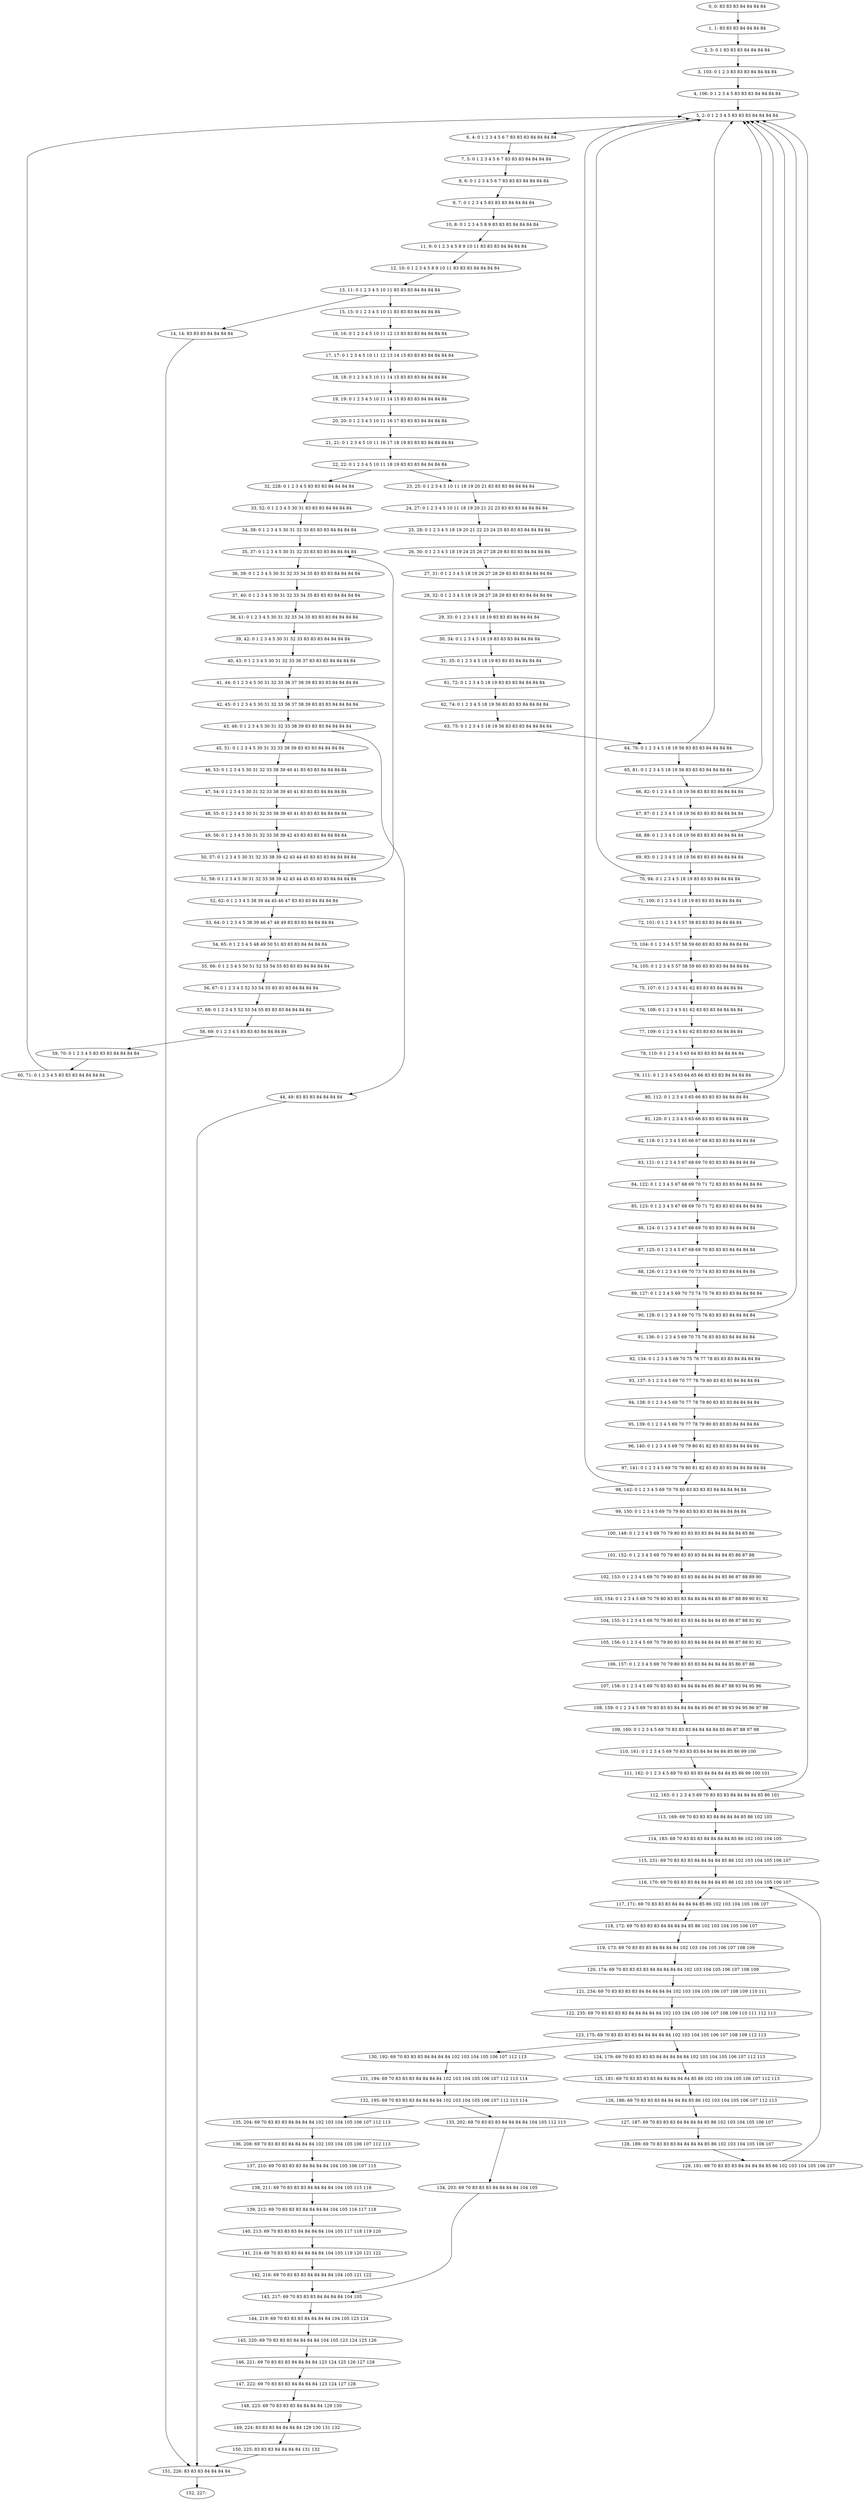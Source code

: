 digraph G {
0[label="0, 0: 83 83 83 84 84 84 84 "];
1[label="1, 1: 83 83 83 84 84 84 84 "];
2[label="2, 3: 0 1 83 83 83 84 84 84 84 "];
3[label="3, 103: 0 1 2 3 83 83 83 84 84 84 84 "];
4[label="4, 106: 0 1 2 3 4 5 83 83 83 84 84 84 84 "];
5[label="5, 2: 0 1 2 3 4 5 83 83 83 84 84 84 84 "];
6[label="6, 4: 0 1 2 3 4 5 6 7 83 83 83 84 84 84 84 "];
7[label="7, 5: 0 1 2 3 4 5 6 7 83 83 83 84 84 84 84 "];
8[label="8, 6: 0 1 2 3 4 5 6 7 83 83 83 84 84 84 84 "];
9[label="9, 7: 0 1 2 3 4 5 83 83 83 84 84 84 84 "];
10[label="10, 8: 0 1 2 3 4 5 8 9 83 83 83 84 84 84 84 "];
11[label="11, 9: 0 1 2 3 4 5 8 9 10 11 83 83 83 84 84 84 84 "];
12[label="12, 10: 0 1 2 3 4 5 8 9 10 11 83 83 83 84 84 84 84 "];
13[label="13, 11: 0 1 2 3 4 5 10 11 83 83 83 84 84 84 84 "];
14[label="14, 14: 83 83 83 84 84 84 84 "];
15[label="15, 15: 0 1 2 3 4 5 10 11 83 83 83 84 84 84 84 "];
16[label="16, 16: 0 1 2 3 4 5 10 11 12 13 83 83 83 84 84 84 84 "];
17[label="17, 17: 0 1 2 3 4 5 10 11 12 13 14 15 83 83 83 84 84 84 84 "];
18[label="18, 18: 0 1 2 3 4 5 10 11 14 15 83 83 83 84 84 84 84 "];
19[label="19, 19: 0 1 2 3 4 5 10 11 14 15 83 83 83 84 84 84 84 "];
20[label="20, 20: 0 1 2 3 4 5 10 11 16 17 83 83 83 84 84 84 84 "];
21[label="21, 21: 0 1 2 3 4 5 10 11 16 17 18 19 83 83 83 84 84 84 84 "];
22[label="22, 22: 0 1 2 3 4 5 10 11 18 19 83 83 83 84 84 84 84 "];
23[label="23, 25: 0 1 2 3 4 5 10 11 18 19 20 21 83 83 83 84 84 84 84 "];
24[label="24, 27: 0 1 2 3 4 5 10 11 18 19 20 21 22 23 83 83 83 84 84 84 84 "];
25[label="25, 28: 0 1 2 3 4 5 18 19 20 21 22 23 24 25 83 83 83 84 84 84 84 "];
26[label="26, 30: 0 1 2 3 4 5 18 19 24 25 26 27 28 29 83 83 83 84 84 84 84 "];
27[label="27, 31: 0 1 2 3 4 5 18 19 26 27 28 29 83 83 83 84 84 84 84 "];
28[label="28, 32: 0 1 2 3 4 5 18 19 26 27 28 29 83 83 83 84 84 84 84 "];
29[label="29, 33: 0 1 2 3 4 5 18 19 83 83 83 84 84 84 84 "];
30[label="30, 34: 0 1 2 3 4 5 18 19 83 83 83 84 84 84 84 "];
31[label="31, 35: 0 1 2 3 4 5 18 19 83 83 83 84 84 84 84 "];
32[label="32, 228: 0 1 2 3 4 5 83 83 83 84 84 84 84 "];
33[label="33, 52: 0 1 2 3 4 5 30 31 83 83 83 84 84 84 84 "];
34[label="34, 38: 0 1 2 3 4 5 30 31 32 33 83 83 83 84 84 84 84 "];
35[label="35, 37: 0 1 2 3 4 5 30 31 32 33 83 83 83 84 84 84 84 "];
36[label="36, 39: 0 1 2 3 4 5 30 31 32 33 34 35 83 83 83 84 84 84 84 "];
37[label="37, 40: 0 1 2 3 4 5 30 31 32 33 34 35 83 83 83 84 84 84 84 "];
38[label="38, 41: 0 1 2 3 4 5 30 31 32 33 34 35 83 83 83 84 84 84 84 "];
39[label="39, 42: 0 1 2 3 4 5 30 31 32 33 83 83 83 84 84 84 84 "];
40[label="40, 43: 0 1 2 3 4 5 30 31 32 33 36 37 83 83 83 84 84 84 84 "];
41[label="41, 44: 0 1 2 3 4 5 30 31 32 33 36 37 38 39 83 83 83 84 84 84 84 "];
42[label="42, 45: 0 1 2 3 4 5 30 31 32 33 36 37 38 39 83 83 83 84 84 84 84 "];
43[label="43, 46: 0 1 2 3 4 5 30 31 32 33 38 39 83 83 83 84 84 84 84 "];
44[label="44, 49: 83 83 83 84 84 84 84 "];
45[label="45, 51: 0 1 2 3 4 5 30 31 32 33 38 39 83 83 83 84 84 84 84 "];
46[label="46, 53: 0 1 2 3 4 5 30 31 32 33 38 39 40 41 83 83 83 84 84 84 84 "];
47[label="47, 54: 0 1 2 3 4 5 30 31 32 33 38 39 40 41 83 83 83 84 84 84 84 "];
48[label="48, 55: 0 1 2 3 4 5 30 31 32 33 38 39 40 41 83 83 83 84 84 84 84 "];
49[label="49, 56: 0 1 2 3 4 5 30 31 32 33 38 39 42 43 83 83 83 84 84 84 84 "];
50[label="50, 57: 0 1 2 3 4 5 30 31 32 33 38 39 42 43 44 45 83 83 83 84 84 84 84 "];
51[label="51, 58: 0 1 2 3 4 5 30 31 32 33 38 39 42 43 44 45 83 83 83 84 84 84 84 "];
52[label="52, 62: 0 1 2 3 4 5 38 39 44 45 46 47 83 83 83 84 84 84 84 "];
53[label="53, 64: 0 1 2 3 4 5 38 39 46 47 48 49 83 83 83 84 84 84 84 "];
54[label="54, 65: 0 1 2 3 4 5 48 49 50 51 83 83 83 84 84 84 84 "];
55[label="55, 66: 0 1 2 3 4 5 50 51 52 53 54 55 83 83 83 84 84 84 84 "];
56[label="56, 67: 0 1 2 3 4 5 52 53 54 55 83 83 83 84 84 84 84 "];
57[label="57, 68: 0 1 2 3 4 5 52 53 54 55 83 83 83 84 84 84 84 "];
58[label="58, 69: 0 1 2 3 4 5 83 83 83 84 84 84 84 "];
59[label="59, 70: 0 1 2 3 4 5 83 83 83 84 84 84 84 "];
60[label="60, 71: 0 1 2 3 4 5 83 83 83 84 84 84 84 "];
61[label="61, 72: 0 1 2 3 4 5 18 19 83 83 83 84 84 84 84 "];
62[label="62, 74: 0 1 2 3 4 5 18 19 56 83 83 83 84 84 84 84 "];
63[label="63, 75: 0 1 2 3 4 5 18 19 56 83 83 83 84 84 84 84 "];
64[label="64, 76: 0 1 2 3 4 5 18 19 56 83 83 83 84 84 84 84 "];
65[label="65, 81: 0 1 2 3 4 5 18 19 56 83 83 83 84 84 84 84 "];
66[label="66, 82: 0 1 2 3 4 5 18 19 56 83 83 83 84 84 84 84 "];
67[label="67, 87: 0 1 2 3 4 5 18 19 56 83 83 83 84 84 84 84 "];
68[label="68, 88: 0 1 2 3 4 5 18 19 56 83 83 83 84 84 84 84 "];
69[label="69, 93: 0 1 2 3 4 5 18 19 56 83 83 83 84 84 84 84 "];
70[label="70, 94: 0 1 2 3 4 5 18 19 83 83 83 84 84 84 84 "];
71[label="71, 100: 0 1 2 3 4 5 18 19 83 83 83 84 84 84 84 "];
72[label="72, 101: 0 1 2 3 4 5 57 58 83 83 83 84 84 84 84 "];
73[label="73, 104: 0 1 2 3 4 5 57 58 59 60 83 83 83 84 84 84 84 "];
74[label="74, 105: 0 1 2 3 4 5 57 58 59 60 83 83 83 84 84 84 84 "];
75[label="75, 107: 0 1 2 3 4 5 61 62 83 83 83 84 84 84 84 "];
76[label="76, 108: 0 1 2 3 4 5 61 62 83 83 83 84 84 84 84 "];
77[label="77, 109: 0 1 2 3 4 5 61 62 83 83 83 84 84 84 84 "];
78[label="78, 110: 0 1 2 3 4 5 63 64 83 83 83 84 84 84 84 "];
79[label="79, 111: 0 1 2 3 4 5 63 64 65 66 83 83 83 84 84 84 84 "];
80[label="80, 112: 0 1 2 3 4 5 65 66 83 83 83 84 84 84 84 "];
81[label="81, 120: 0 1 2 3 4 5 65 66 83 83 83 84 84 84 84 "];
82[label="82, 118: 0 1 2 3 4 5 65 66 67 68 83 83 83 84 84 84 84 "];
83[label="83, 121: 0 1 2 3 4 5 67 68 69 70 83 83 83 84 84 84 84 "];
84[label="84, 122: 0 1 2 3 4 5 67 68 69 70 71 72 83 83 83 84 84 84 84 "];
85[label="85, 123: 0 1 2 3 4 5 67 68 69 70 71 72 83 83 83 84 84 84 84 "];
86[label="86, 124: 0 1 2 3 4 5 67 68 69 70 83 83 83 84 84 84 84 "];
87[label="87, 125: 0 1 2 3 4 5 67 68 69 70 83 83 83 84 84 84 84 "];
88[label="88, 126: 0 1 2 3 4 5 69 70 73 74 83 83 83 84 84 84 84 "];
89[label="89, 127: 0 1 2 3 4 5 69 70 73 74 75 76 83 83 83 84 84 84 84 "];
90[label="90, 128: 0 1 2 3 4 5 69 70 75 76 83 83 83 84 84 84 84 "];
91[label="91, 136: 0 1 2 3 4 5 69 70 75 76 83 83 83 84 84 84 84 "];
92[label="92, 134: 0 1 2 3 4 5 69 70 75 76 77 78 83 83 83 84 84 84 84 "];
93[label="93, 137: 0 1 2 3 4 5 69 70 77 78 79 80 83 83 83 84 84 84 84 "];
94[label="94, 138: 0 1 2 3 4 5 69 70 77 78 79 80 83 83 83 84 84 84 84 "];
95[label="95, 139: 0 1 2 3 4 5 69 70 77 78 79 80 83 83 83 84 84 84 84 "];
96[label="96, 140: 0 1 2 3 4 5 69 70 79 80 81 82 83 83 83 84 84 84 84 "];
97[label="97, 141: 0 1 2 3 4 5 69 70 79 80 81 82 83 83 83 83 84 84 84 84 84 "];
98[label="98, 142: 0 1 2 3 4 5 69 70 79 80 83 83 83 83 84 84 84 84 84 "];
99[label="99, 150: 0 1 2 3 4 5 69 70 79 80 83 83 83 83 84 84 84 84 84 "];
100[label="100, 148: 0 1 2 3 4 5 69 70 79 80 83 83 83 83 84 84 84 84 84 85 86 "];
101[label="101, 152: 0 1 2 3 4 5 69 70 79 80 83 83 83 84 84 84 84 85 86 87 88 "];
102[label="102, 153: 0 1 2 3 4 5 69 70 79 80 83 83 83 84 84 84 84 85 86 87 88 89 90 "];
103[label="103, 154: 0 1 2 3 4 5 69 70 79 80 83 83 83 84 84 84 84 85 86 87 88 89 90 91 92 "];
104[label="104, 155: 0 1 2 3 4 5 69 70 79 80 83 83 83 84 84 84 84 85 86 87 88 91 92 "];
105[label="105, 156: 0 1 2 3 4 5 69 70 79 80 83 83 83 84 84 84 84 85 86 87 88 91 92 "];
106[label="106, 157: 0 1 2 3 4 5 69 70 79 80 83 83 83 84 84 84 84 85 86 87 88 "];
107[label="107, 158: 0 1 2 3 4 5 69 70 83 83 83 84 84 84 84 85 86 87 88 93 94 95 96 "];
108[label="108, 159: 0 1 2 3 4 5 69 70 83 83 83 84 84 84 84 85 86 87 88 93 94 95 96 97 98 "];
109[label="109, 160: 0 1 2 3 4 5 69 70 83 83 83 84 84 84 84 85 86 87 88 97 98 "];
110[label="110, 161: 0 1 2 3 4 5 69 70 83 83 83 84 84 84 84 85 86 99 100 "];
111[label="111, 162: 0 1 2 3 4 5 69 70 83 83 83 84 84 84 84 85 86 99 100 101 "];
112[label="112, 163: 0 1 2 3 4 5 69 70 83 83 83 84 84 84 84 85 86 101 "];
113[label="113, 169: 69 70 83 83 83 84 84 84 84 85 86 102 103 "];
114[label="114, 183: 69 70 83 83 83 84 84 84 84 85 86 102 103 104 105 "];
115[label="115, 231: 69 70 83 83 83 84 84 84 84 85 86 102 103 104 105 106 107 "];
116[label="116, 170: 69 70 83 83 83 84 84 84 84 85 86 102 103 104 105 106 107 "];
117[label="117, 171: 69 70 83 83 83 84 84 84 84 85 86 102 103 104 105 106 107 "];
118[label="118, 172: 69 70 83 83 83 84 84 84 84 85 86 102 103 104 105 106 107 "];
119[label="119, 173: 69 70 83 83 83 84 84 84 84 102 103 104 105 106 107 108 109 "];
120[label="120, 174: 69 70 83 83 83 83 84 84 84 84 84 102 103 104 105 106 107 108 109 "];
121[label="121, 234: 69 70 83 83 83 83 84 84 84 84 84 102 103 104 105 106 107 108 109 110 111 "];
122[label="122, 235: 69 70 83 83 83 83 84 84 84 84 84 102 103 104 105 106 107 108 109 110 111 112 113 "];
123[label="123, 175: 69 70 83 83 83 83 84 84 84 84 84 102 103 104 105 106 107 108 109 112 113 "];
124[label="124, 179: 69 70 83 83 83 83 84 84 84 84 84 102 103 104 105 106 107 112 113 "];
125[label="125, 181: 69 70 83 83 83 83 84 84 84 84 84 85 86 102 103 104 105 106 107 112 113 "];
126[label="126, 186: 69 70 83 83 83 84 84 84 84 85 86 102 103 104 105 106 107 112 113 "];
127[label="127, 187: 69 70 83 83 83 84 84 84 84 85 86 102 103 104 105 106 107 "];
128[label="128, 189: 69 70 83 83 83 84 84 84 84 85 86 102 103 104 105 106 107 "];
129[label="129, 191: 69 70 83 83 83 84 84 84 84 85 86 102 103 104 105 106 107 "];
130[label="130, 192: 69 70 83 83 83 84 84 84 84 102 103 104 105 106 107 112 113 "];
131[label="131, 194: 69 70 83 83 83 84 84 84 84 102 103 104 105 106 107 112 113 114 "];
132[label="132, 195: 69 70 83 83 83 84 84 84 84 102 103 104 105 106 107 112 113 114 "];
133[label="133, 202: 69 70 83 83 83 84 84 84 84 104 105 112 113 "];
134[label="134, 203: 69 70 83 83 83 84 84 84 84 104 105 "];
135[label="135, 204: 69 70 83 83 83 84 84 84 84 102 103 104 105 106 107 112 113 "];
136[label="136, 208: 69 70 83 83 83 84 84 84 84 102 103 104 105 106 107 112 113 "];
137[label="137, 210: 69 70 83 83 83 84 84 84 84 104 105 106 107 115 "];
138[label="138, 211: 69 70 83 83 83 84 84 84 84 104 105 115 116 "];
139[label="139, 212: 69 70 83 83 83 84 84 84 84 104 105 116 117 118 "];
140[label="140, 213: 69 70 83 83 83 84 84 84 84 104 105 117 118 119 120 "];
141[label="141, 214: 69 70 83 83 83 84 84 84 84 104 105 119 120 121 122 "];
142[label="142, 216: 69 70 83 83 83 84 84 84 84 104 105 121 122 "];
143[label="143, 217: 69 70 83 83 83 84 84 84 84 104 105 "];
144[label="144, 219: 69 70 83 83 83 84 84 84 84 104 105 123 124 "];
145[label="145, 220: 69 70 83 83 83 84 84 84 84 104 105 123 124 125 126 "];
146[label="146, 221: 69 70 83 83 83 84 84 84 84 123 124 125 126 127 128 "];
147[label="147, 222: 69 70 83 83 83 84 84 84 84 123 124 127 128 "];
148[label="148, 223: 69 70 83 83 83 84 84 84 84 129 130 "];
149[label="149, 224: 83 83 83 84 84 84 84 129 130 131 132 "];
150[label="150, 225: 83 83 83 84 84 84 84 131 132 "];
151[label="151, 226: 83 83 83 84 84 84 84 "];
152[label="152, 227: "];
0->1 ;
1->2 ;
2->3 ;
3->4 ;
4->5 ;
5->6 ;
6->7 ;
7->8 ;
8->9 ;
9->10 ;
10->11 ;
11->12 ;
12->13 ;
13->14 ;
13->15 ;
14->151 ;
15->16 ;
16->17 ;
17->18 ;
18->19 ;
19->20 ;
20->21 ;
21->22 ;
22->23 ;
22->32 ;
23->24 ;
24->25 ;
25->26 ;
26->27 ;
27->28 ;
28->29 ;
29->30 ;
30->31 ;
31->61 ;
32->33 ;
33->34 ;
34->35 ;
35->36 ;
36->37 ;
37->38 ;
38->39 ;
39->40 ;
40->41 ;
41->42 ;
42->43 ;
43->44 ;
43->45 ;
44->151 ;
45->46 ;
46->47 ;
47->48 ;
48->49 ;
49->50 ;
50->51 ;
51->52 ;
51->35 ;
52->53 ;
53->54 ;
54->55 ;
55->56 ;
56->57 ;
57->58 ;
58->59 ;
59->60 ;
60->5 ;
61->62 ;
62->63 ;
63->64 ;
64->65 ;
64->5 ;
65->66 ;
66->67 ;
66->5 ;
67->68 ;
68->69 ;
68->5 ;
69->70 ;
70->71 ;
70->5 ;
71->72 ;
72->73 ;
73->74 ;
74->75 ;
75->76 ;
76->77 ;
77->78 ;
78->79 ;
79->80 ;
80->81 ;
80->5 ;
81->82 ;
82->83 ;
83->84 ;
84->85 ;
85->86 ;
86->87 ;
87->88 ;
88->89 ;
89->90 ;
90->91 ;
90->5 ;
91->92 ;
92->93 ;
93->94 ;
94->95 ;
95->96 ;
96->97 ;
97->98 ;
98->99 ;
98->5 ;
99->100 ;
100->101 ;
101->102 ;
102->103 ;
103->104 ;
104->105 ;
105->106 ;
106->107 ;
107->108 ;
108->109 ;
109->110 ;
110->111 ;
111->112 ;
112->113 ;
112->5 ;
113->114 ;
114->115 ;
115->116 ;
116->117 ;
117->118 ;
118->119 ;
119->120 ;
120->121 ;
121->122 ;
122->123 ;
123->124 ;
123->130 ;
124->125 ;
125->126 ;
126->127 ;
127->128 ;
128->129 ;
129->116 ;
130->131 ;
131->132 ;
132->133 ;
132->135 ;
133->134 ;
134->143 ;
135->136 ;
136->137 ;
137->138 ;
138->139 ;
139->140 ;
140->141 ;
141->142 ;
142->143 ;
143->144 ;
144->145 ;
145->146 ;
146->147 ;
147->148 ;
148->149 ;
149->150 ;
150->151 ;
151->152 ;
}
